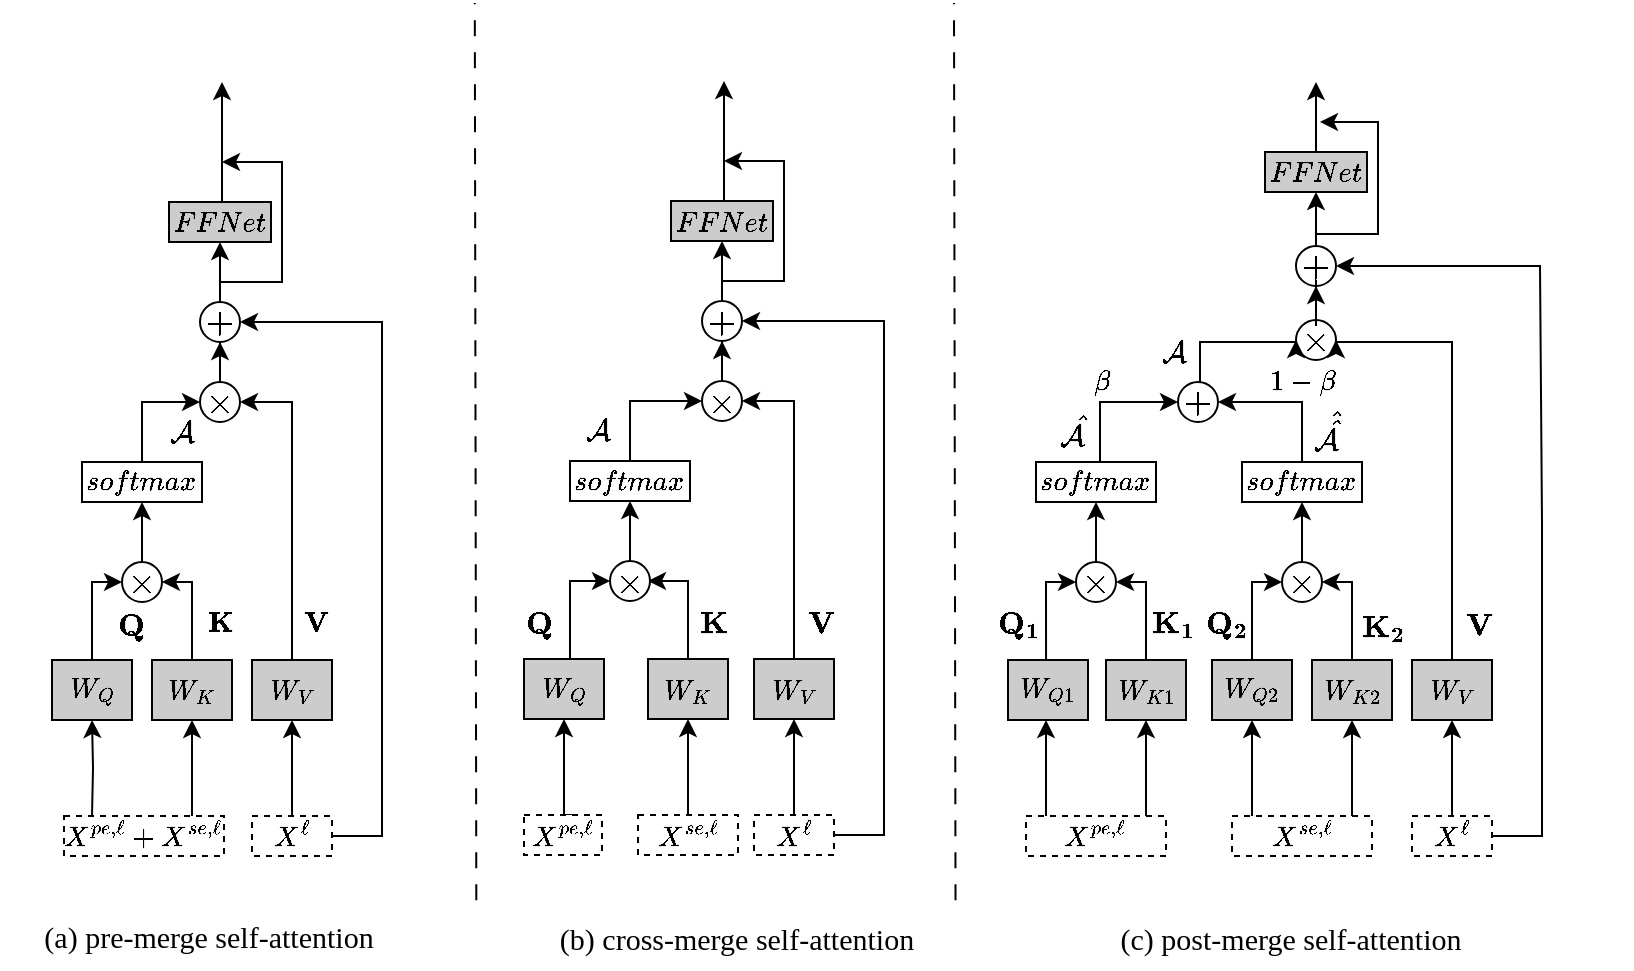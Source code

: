 <mxfile version="21.0.6" type="github">
  <diagram name="第 1 页" id="M36WyEC-G-t3JZa7LGa_">
    <mxGraphModel dx="2022" dy="637" grid="1" gridSize="10" guides="1" tooltips="1" connect="1" arrows="1" fold="1" page="1" pageScale="1" pageWidth="827" pageHeight="1169" math="1" shadow="0">
      <root>
        <mxCell id="0" />
        <mxCell id="1" parent="0" />
        <mxCell id="yb0PtigiAA89O74xdYbf-16" value="&lt;font face=&quot;Times New Roman&quot;&gt;&lt;span style=&quot;font-size: 15px;&quot;&gt;$$\mathbf{Q}$$&lt;/span&gt;&lt;/font&gt;" style="text;html=1;align=center;verticalAlign=middle;resizable=1;points=[];autosize=1;strokeColor=none;fillColor=none;movable=1;rotatable=1;deletable=1;editable=1;locked=0;connectable=1;" vertex="1" parent="1">
          <mxGeometry x="-6" y="306" width="130" height="30" as="geometry" />
        </mxCell>
        <mxCell id="JCxbR3vqVqJVynUhY-H6-89" value="&lt;font face=&quot;Times New Roman&quot; style=&quot;font-size: 15px;&quot;&gt;(a) pre-merge self-attention&lt;/font&gt;" style="text;html=1;align=center;verticalAlign=middle;resizable=1;points=[];autosize=1;strokeColor=none;fillColor=none;movable=1;rotatable=1;deletable=1;editable=1;locked=0;connectable=1;" parent="1" vertex="1">
          <mxGeometry x="3" y="462" width="190" height="30" as="geometry" />
        </mxCell>
        <mxCell id="JCxbR3vqVqJVynUhY-H6-95" value="" style="endArrow=none;html=1;rounded=0;entryX=0.315;entryY=0.001;entryDx=0;entryDy=0;entryPerimeter=0;exitX=0.316;exitY=0.998;exitDx=0;exitDy=0;exitPerimeter=0;dashed=1;dashPattern=8 8;movable=1;resizable=1;rotatable=1;deletable=1;editable=1;locked=0;connectable=1;" parent="1" edge="1">
          <mxGeometry width="50" height="50" relative="1" as="geometry">
            <mxPoint x="232.16" y="459.1" as="sourcePoint" />
            <mxPoint x="231.4" y="10.45" as="targetPoint" />
          </mxGeometry>
        </mxCell>
        <mxCell id="JCxbR3vqVqJVynUhY-H6-96" value="" style="endArrow=none;html=1;rounded=0;entryX=0.315;entryY=0.001;entryDx=0;entryDy=0;entryPerimeter=0;exitX=0.316;exitY=0.998;exitDx=0;exitDy=0;exitPerimeter=0;dashed=1;dashPattern=8 8;movable=1;resizable=1;rotatable=1;deletable=1;editable=1;locked=0;connectable=1;" parent="1" edge="1">
          <mxGeometry width="50" height="50" relative="1" as="geometry">
            <mxPoint x="471.76" y="459.1" as="sourcePoint" />
            <mxPoint x="471.0" y="10.45" as="targetPoint" />
          </mxGeometry>
        </mxCell>
        <mxCell id="JCxbR3vqVqJVynUhY-H6-97" value="&lt;font face=&quot;Times New Roman&quot; style=&quot;font-size: 15px;&quot;&gt;(b) cross-merge self-attention&lt;/font&gt;" style="text;html=1;align=center;verticalAlign=middle;resizable=1;points=[];autosize=1;strokeColor=none;fillColor=none;movable=1;rotatable=1;deletable=1;editable=1;locked=0;connectable=1;" parent="1" vertex="1">
          <mxGeometry x="262" y="463" width="200" height="30" as="geometry" />
        </mxCell>
        <mxCell id="JCxbR3vqVqJVynUhY-H6-98" value="&lt;font face=&quot;Times New Roman&quot; style=&quot;font-size: 15px;&quot;&gt;(c) post-merge self-attention&lt;/font&gt;" style="text;html=1;align=center;verticalAlign=middle;resizable=1;points=[];autosize=1;strokeColor=none;fillColor=none;movable=1;rotatable=1;deletable=1;editable=1;locked=0;connectable=1;" parent="1" vertex="1">
          <mxGeometry x="544" y="463" width="190" height="30" as="geometry" />
        </mxCell>
        <mxCell id="yb0PtigiAA89O74xdYbf-1" value="&lt;font face=&quot;Times New Roman&quot;&gt;&lt;span style=&quot;font-size: 15px;&quot;&gt;$$\mathcal{A}$$&lt;/span&gt;&lt;/font&gt;" style="text;html=1;align=center;verticalAlign=middle;resizable=1;points=[];autosize=1;strokeColor=none;fillColor=none;movable=1;rotatable=1;deletable=1;editable=1;locked=0;connectable=1;" vertex="1" parent="1">
          <mxGeometry x="20" y="210" width="130" height="30" as="geometry" />
        </mxCell>
        <mxCell id="JCxbR3vqVqJVynUhY-H6-2" style="edgeStyle=orthogonalEdgeStyle;rounded=0;orthogonalLoop=1;jettySize=auto;html=1;movable=1;resizable=1;rotatable=1;deletable=1;editable=1;locked=0;connectable=1;" parent="1" edge="1">
          <mxGeometry relative="1" as="geometry">
            <mxPoint x="90" y="369" as="targetPoint" />
            <mxPoint x="90" y="419" as="sourcePoint" />
          </mxGeometry>
        </mxCell>
        <mxCell id="JCxbR3vqVqJVynUhY-H6-3" style="edgeStyle=orthogonalEdgeStyle;rounded=0;orthogonalLoop=1;jettySize=auto;html=1;movable=1;resizable=1;rotatable=1;deletable=1;editable=1;locked=0;connectable=1;" parent="1" target="JCxbR3vqVqJVynUhY-H6-4" edge="1">
          <mxGeometry relative="1" as="geometry">
            <mxPoint x="40" y="417" as="sourcePoint" />
          </mxGeometry>
        </mxCell>
        <mxCell id="JCxbR3vqVqJVynUhY-H6-4" value="$$W_Q$$" style="rounded=0;whiteSpace=wrap;html=1;fillColor=#CCCCCC;movable=1;resizable=1;rotatable=1;deletable=1;editable=1;locked=0;connectable=1;" parent="1" vertex="1">
          <mxGeometry x="20" y="339" width="40" height="30" as="geometry" />
        </mxCell>
        <mxCell id="JCxbR3vqVqJVynUhY-H6-5" value="$$W_K$$" style="rounded=0;whiteSpace=wrap;html=1;fillColor=#CCCCCC;movable=1;resizable=1;rotatable=1;deletable=1;editable=1;locked=0;connectable=1;" parent="1" vertex="1">
          <mxGeometry x="70" y="339" width="40" height="30" as="geometry" />
        </mxCell>
        <mxCell id="JCxbR3vqVqJVynUhY-H6-6" value="$$W_V$$" style="rounded=0;whiteSpace=wrap;html=1;fillColor=#CCCCCC;movable=1;resizable=1;rotatable=1;deletable=1;editable=1;locked=0;connectable=1;" parent="1" vertex="1">
          <mxGeometry x="120" y="339" width="40" height="30" as="geometry" />
        </mxCell>
        <mxCell id="JCxbR3vqVqJVynUhY-H6-7" style="edgeStyle=orthogonalEdgeStyle;rounded=0;orthogonalLoop=1;jettySize=auto;html=1;movable=1;resizable=1;rotatable=1;deletable=1;editable=1;locked=0;connectable=1;" parent="1" source="JCxbR3vqVqJVynUhY-H6-8" edge="1">
          <mxGeometry relative="1" as="geometry">
            <mxPoint x="65" y="260" as="targetPoint" />
          </mxGeometry>
        </mxCell>
        <mxCell id="JCxbR3vqVqJVynUhY-H6-8" value="&lt;font style=&quot;font-size: 15px;&quot;&gt;$$\times$$&lt;/font&gt;" style="ellipse;whiteSpace=wrap;html=1;aspect=fixed;movable=1;resizable=1;rotatable=1;deletable=1;editable=1;locked=0;connectable=1;" parent="1" vertex="1">
          <mxGeometry x="55" y="290" width="20" height="20" as="geometry" />
        </mxCell>
        <mxCell id="JCxbR3vqVqJVynUhY-H6-9" style="edgeStyle=orthogonalEdgeStyle;rounded=0;orthogonalLoop=1;jettySize=auto;html=1;entryX=0;entryY=0.5;entryDx=0;entryDy=0;movable=1;resizable=1;rotatable=1;deletable=1;editable=1;locked=0;connectable=1;" parent="1" source="JCxbR3vqVqJVynUhY-H6-4" target="JCxbR3vqVqJVynUhY-H6-8" edge="1">
          <mxGeometry relative="1" as="geometry">
            <Array as="points">
              <mxPoint x="40" y="300" />
            </Array>
          </mxGeometry>
        </mxCell>
        <mxCell id="JCxbR3vqVqJVynUhY-H6-10" style="edgeStyle=orthogonalEdgeStyle;rounded=0;orthogonalLoop=1;jettySize=auto;html=1;entryX=1;entryY=0.5;entryDx=0;entryDy=0;movable=1;resizable=1;rotatable=1;deletable=1;editable=1;locked=0;connectable=1;" parent="1" source="JCxbR3vqVqJVynUhY-H6-5" target="JCxbR3vqVqJVynUhY-H6-8" edge="1">
          <mxGeometry relative="1" as="geometry">
            <Array as="points">
              <mxPoint x="90" y="300" />
            </Array>
          </mxGeometry>
        </mxCell>
        <mxCell id="JCxbR3vqVqJVynUhY-H6-11" value="$$softmax$$" style="rounded=0;whiteSpace=wrap;html=1;movable=1;resizable=1;rotatable=1;deletable=1;editable=1;locked=0;connectable=1;" parent="1" vertex="1">
          <mxGeometry x="35" y="240" width="60" height="20" as="geometry" />
        </mxCell>
        <mxCell id="JCxbR3vqVqJVynUhY-H6-12" value="&lt;font style=&quot;font-size: 15px;&quot;&gt;$$\times$$&lt;/font&gt;" style="ellipse;whiteSpace=wrap;html=1;aspect=fixed;movable=1;resizable=1;rotatable=1;deletable=1;editable=1;locked=0;connectable=1;" parent="1" vertex="1">
          <mxGeometry x="94" y="200" width="20" height="20" as="geometry" />
        </mxCell>
        <mxCell id="JCxbR3vqVqJVynUhY-H6-13" style="edgeStyle=orthogonalEdgeStyle;rounded=0;orthogonalLoop=1;jettySize=auto;html=1;entryX=1;entryY=0.5;entryDx=0;entryDy=0;movable=1;resizable=1;rotatable=1;deletable=1;editable=1;locked=0;connectable=1;" parent="1" source="JCxbR3vqVqJVynUhY-H6-6" target="JCxbR3vqVqJVynUhY-H6-12" edge="1">
          <mxGeometry relative="1" as="geometry">
            <Array as="points">
              <mxPoint x="140" y="210" />
            </Array>
          </mxGeometry>
        </mxCell>
        <mxCell id="JCxbR3vqVqJVynUhY-H6-14" style="edgeStyle=orthogonalEdgeStyle;rounded=0;orthogonalLoop=1;jettySize=auto;html=1;entryX=0;entryY=0.5;entryDx=0;entryDy=0;movable=1;resizable=1;rotatable=1;deletable=1;editable=1;locked=0;connectable=1;" parent="1" source="JCxbR3vqVqJVynUhY-H6-11" target="JCxbR3vqVqJVynUhY-H6-12" edge="1">
          <mxGeometry relative="1" as="geometry">
            <Array as="points">
              <mxPoint x="65" y="210" />
            </Array>
          </mxGeometry>
        </mxCell>
        <mxCell id="JCxbR3vqVqJVynUhY-H6-15" style="edgeStyle=orthogonalEdgeStyle;rounded=0;orthogonalLoop=1;jettySize=auto;html=1;movable=1;resizable=1;rotatable=1;deletable=1;editable=1;locked=0;connectable=1;" parent="1" source="JCxbR3vqVqJVynUhY-H6-16" edge="1">
          <mxGeometry relative="1" as="geometry">
            <mxPoint x="105" y="50" as="targetPoint" />
            <Array as="points">
              <mxPoint x="105" y="50" />
              <mxPoint x="105" y="50" />
            </Array>
          </mxGeometry>
        </mxCell>
        <mxCell id="JCxbR3vqVqJVynUhY-H6-16" value="$$FFNet$$" style="rounded=0;whiteSpace=wrap;html=1;fillColor=#CCCCCC;movable=1;resizable=1;rotatable=1;deletable=1;editable=1;locked=0;connectable=1;" parent="1" vertex="1">
          <mxGeometry x="78.5" y="110" width="51" height="20" as="geometry" />
        </mxCell>
        <mxCell id="JCxbR3vqVqJVynUhY-H6-17" value="$$X^{pe,\ell}+X^{se,\ell}$$" style="rounded=0;whiteSpace=wrap;html=1;dashed=1;movable=1;resizable=1;rotatable=1;deletable=1;editable=1;locked=0;connectable=1;" parent="1" vertex="1">
          <mxGeometry x="26" y="417" width="80" height="20" as="geometry" />
        </mxCell>
        <mxCell id="JCxbR3vqVqJVynUhY-H6-18" style="edgeStyle=orthogonalEdgeStyle;rounded=0;orthogonalLoop=1;jettySize=auto;html=1;entryX=0.5;entryY=1;entryDx=0;entryDy=0;movable=1;resizable=1;rotatable=1;deletable=1;editable=1;locked=0;connectable=1;" parent="1" source="JCxbR3vqVqJVynUhY-H6-19" target="JCxbR3vqVqJVynUhY-H6-6" edge="1">
          <mxGeometry relative="1" as="geometry" />
        </mxCell>
        <mxCell id="JCxbR3vqVqJVynUhY-H6-19" value="$$X^{\ell}$$" style="rounded=0;whiteSpace=wrap;html=1;dashed=1;movable=1;resizable=1;rotatable=1;deletable=1;editable=1;locked=0;connectable=1;" parent="1" vertex="1">
          <mxGeometry x="120" y="417" width="40" height="20" as="geometry" />
        </mxCell>
        <mxCell id="JCxbR3vqVqJVynUhY-H6-20" style="edgeStyle=orthogonalEdgeStyle;rounded=0;orthogonalLoop=1;jettySize=auto;html=1;entryX=0.5;entryY=1;entryDx=0;entryDy=0;movable=1;resizable=1;rotatable=1;deletable=1;editable=1;locked=0;connectable=1;" parent="1" source="JCxbR3vqVqJVynUhY-H6-21" target="JCxbR3vqVqJVynUhY-H6-16" edge="1">
          <mxGeometry relative="1" as="geometry" />
        </mxCell>
        <mxCell id="JCxbR3vqVqJVynUhY-H6-21" value="&lt;font style=&quot;font-size: 15px;&quot;&gt;$$+$$&lt;/font&gt;" style="ellipse;whiteSpace=wrap;html=1;aspect=fixed;movable=1;resizable=1;rotatable=1;deletable=1;editable=1;locked=0;connectable=1;" parent="1" vertex="1">
          <mxGeometry x="94" y="160" width="20" height="20" as="geometry" />
        </mxCell>
        <mxCell id="JCxbR3vqVqJVynUhY-H6-22" style="edgeStyle=orthogonalEdgeStyle;rounded=0;orthogonalLoop=1;jettySize=auto;html=1;entryX=0.5;entryY=1;entryDx=0;entryDy=0;movable=1;resizable=1;rotatable=1;deletable=1;editable=1;locked=0;connectable=1;" parent="1" source="JCxbR3vqVqJVynUhY-H6-12" target="JCxbR3vqVqJVynUhY-H6-21" edge="1">
          <mxGeometry relative="1" as="geometry" />
        </mxCell>
        <mxCell id="JCxbR3vqVqJVynUhY-H6-23" value="" style="endArrow=classic;html=1;rounded=0;exitX=1;exitY=0.5;exitDx=0;exitDy=0;entryX=1;entryY=0.5;entryDx=0;entryDy=0;movable=1;resizable=1;rotatable=1;deletable=1;editable=1;locked=0;connectable=1;" parent="1" source="JCxbR3vqVqJVynUhY-H6-19" target="JCxbR3vqVqJVynUhY-H6-21" edge="1">
          <mxGeometry width="50" height="50" relative="1" as="geometry">
            <mxPoint x="-5" y="458" as="sourcePoint" />
            <mxPoint x="125" y="170" as="targetPoint" />
            <Array as="points">
              <mxPoint x="185" y="427" />
              <mxPoint x="185" y="270" />
              <mxPoint x="185" y="170" />
            </Array>
          </mxGeometry>
        </mxCell>
        <mxCell id="JCxbR3vqVqJVynUhY-H6-24" value="" style="endArrow=classic;html=1;rounded=0;movable=1;resizable=1;rotatable=1;deletable=1;editable=1;locked=0;connectable=1;" parent="1" edge="1">
          <mxGeometry width="50" height="50" relative="1" as="geometry">
            <mxPoint x="104" y="150" as="sourcePoint" />
            <mxPoint x="105" y="90" as="targetPoint" />
            <Array as="points">
              <mxPoint x="135" y="150" />
              <mxPoint x="135" y="90" />
            </Array>
          </mxGeometry>
        </mxCell>
        <mxCell id="JCxbR3vqVqJVynUhY-H6-25" value="" style="group;movable=1;resizable=1;rotatable=1;deletable=1;editable=1;locked=0;connectable=1;" parent="1" vertex="1" connectable="0">
          <mxGeometry x="498" y="50" width="312" height="387" as="geometry" />
        </mxCell>
        <mxCell id="JCxbR3vqVqJVynUhY-H6-26" style="edgeStyle=orthogonalEdgeStyle;rounded=0;orthogonalLoop=1;jettySize=auto;html=1;movable=1;resizable=1;rotatable=1;deletable=1;editable=1;locked=0;connectable=1;" parent="JCxbR3vqVqJVynUhY-H6-25" edge="1">
          <mxGeometry relative="1" as="geometry">
            <mxPoint x="172" y="319" as="targetPoint" />
            <mxPoint x="172" y="369" as="sourcePoint" />
          </mxGeometry>
        </mxCell>
        <mxCell id="JCxbR3vqVqJVynUhY-H6-27" style="edgeStyle=orthogonalEdgeStyle;rounded=0;orthogonalLoop=1;jettySize=auto;html=1;movable=1;resizable=1;rotatable=1;deletable=1;editable=1;locked=0;connectable=1;" parent="JCxbR3vqVqJVynUhY-H6-25" edge="1">
          <mxGeometry relative="1" as="geometry">
            <mxPoint x="122" y="367" as="sourcePoint" />
            <mxPoint x="122" y="319" as="targetPoint" />
          </mxGeometry>
        </mxCell>
        <mxCell id="JCxbR3vqVqJVynUhY-H6-28" style="edgeStyle=orthogonalEdgeStyle;rounded=0;orthogonalLoop=1;jettySize=auto;html=1;entryX=0;entryY=0.5;entryDx=0;entryDy=0;movable=1;resizable=1;rotatable=1;deletable=1;editable=1;locked=0;connectable=1;" parent="JCxbR3vqVqJVynUhY-H6-25" target="JCxbR3vqVqJVynUhY-H6-33" edge="1">
          <mxGeometry relative="1" as="geometry">
            <mxPoint x="122" y="289" as="sourcePoint" />
            <Array as="points">
              <mxPoint x="122" y="250" />
            </Array>
          </mxGeometry>
        </mxCell>
        <mxCell id="JCxbR3vqVqJVynUhY-H6-29" value="$$W_{Q2}$$" style="rounded=0;whiteSpace=wrap;html=1;fillColor=#CCCCCC;movable=1;resizable=1;rotatable=1;deletable=1;editable=1;locked=0;connectable=1;" parent="JCxbR3vqVqJVynUhY-H6-25" vertex="1">
          <mxGeometry x="102" y="289" width="40" height="30" as="geometry" />
        </mxCell>
        <mxCell id="JCxbR3vqVqJVynUhY-H6-30" value="$$W_{K2}$$" style="rounded=0;whiteSpace=wrap;html=1;fillColor=#CCCCCC;movable=1;resizable=1;rotatable=1;deletable=1;editable=1;locked=0;connectable=1;" parent="JCxbR3vqVqJVynUhY-H6-25" vertex="1">
          <mxGeometry x="152" y="289" width="40" height="30" as="geometry" />
        </mxCell>
        <mxCell id="JCxbR3vqVqJVynUhY-H6-31" value="$$W_V$$" style="rounded=0;whiteSpace=wrap;html=1;fillColor=#CCCCCC;movable=1;resizable=1;rotatable=1;deletable=1;editable=1;locked=0;connectable=1;" parent="JCxbR3vqVqJVynUhY-H6-25" vertex="1">
          <mxGeometry x="202" y="289" width="40" height="30" as="geometry" />
        </mxCell>
        <mxCell id="JCxbR3vqVqJVynUhY-H6-32" style="edgeStyle=orthogonalEdgeStyle;rounded=0;orthogonalLoop=1;jettySize=auto;html=1;movable=1;resizable=1;rotatable=1;deletable=1;editable=1;locked=0;connectable=1;" parent="JCxbR3vqVqJVynUhY-H6-25" source="JCxbR3vqVqJVynUhY-H6-33" edge="1">
          <mxGeometry relative="1" as="geometry">
            <mxPoint x="147" y="210" as="targetPoint" />
          </mxGeometry>
        </mxCell>
        <mxCell id="JCxbR3vqVqJVynUhY-H6-33" value="&lt;font style=&quot;font-size: 15px;&quot;&gt;$$\times$$&lt;/font&gt;" style="ellipse;whiteSpace=wrap;html=1;aspect=fixed;movable=1;resizable=1;rotatable=1;deletable=1;editable=1;locked=0;connectable=1;" parent="JCxbR3vqVqJVynUhY-H6-25" vertex="1">
          <mxGeometry x="137" y="240" width="20" height="20" as="geometry" />
        </mxCell>
        <mxCell id="JCxbR3vqVqJVynUhY-H6-34" style="edgeStyle=orthogonalEdgeStyle;rounded=0;orthogonalLoop=1;jettySize=auto;html=1;entryX=1;entryY=0.5;entryDx=0;entryDy=0;movable=1;resizable=1;rotatable=1;deletable=1;editable=1;locked=0;connectable=1;" parent="JCxbR3vqVqJVynUhY-H6-25" source="JCxbR3vqVqJVynUhY-H6-30" target="JCxbR3vqVqJVynUhY-H6-33" edge="1">
          <mxGeometry relative="1" as="geometry">
            <Array as="points">
              <mxPoint x="172" y="250" />
            </Array>
          </mxGeometry>
        </mxCell>
        <mxCell id="JCxbR3vqVqJVynUhY-H6-35" value="$$softmax$$" style="rounded=0;whiteSpace=wrap;html=1;movable=1;resizable=1;rotatable=1;deletable=1;editable=1;locked=0;connectable=1;" parent="JCxbR3vqVqJVynUhY-H6-25" vertex="1">
          <mxGeometry x="117" y="190" width="60" height="20" as="geometry" />
        </mxCell>
        <mxCell id="JCxbR3vqVqJVynUhY-H6-36" value="&lt;font style=&quot;font-size: 15px;&quot;&gt;$$\times$$&lt;/font&gt;" style="ellipse;whiteSpace=wrap;html=1;aspect=fixed;movable=1;resizable=1;rotatable=1;deletable=1;editable=1;locked=0;connectable=1;" parent="JCxbR3vqVqJVynUhY-H6-25" vertex="1">
          <mxGeometry x="144" y="119" width="20" height="20" as="geometry" />
        </mxCell>
        <mxCell id="JCxbR3vqVqJVynUhY-H6-37" style="edgeStyle=orthogonalEdgeStyle;rounded=0;orthogonalLoop=1;jettySize=auto;html=1;entryX=1;entryY=0.5;entryDx=0;entryDy=0;movable=1;resizable=1;rotatable=1;deletable=1;editable=1;locked=0;connectable=1;" parent="JCxbR3vqVqJVynUhY-H6-25" source="JCxbR3vqVqJVynUhY-H6-31" target="JCxbR3vqVqJVynUhY-H6-36" edge="1">
          <mxGeometry relative="1" as="geometry">
            <Array as="points">
              <mxPoint x="222" y="130" />
              <mxPoint x="164" y="130" />
            </Array>
          </mxGeometry>
        </mxCell>
        <mxCell id="JCxbR3vqVqJVynUhY-H6-38" style="edgeStyle=orthogonalEdgeStyle;rounded=0;orthogonalLoop=1;jettySize=auto;html=1;movable=1;resizable=1;rotatable=1;deletable=1;editable=1;locked=0;connectable=1;" parent="JCxbR3vqVqJVynUhY-H6-25" source="JCxbR3vqVqJVynUhY-H6-39" edge="1">
          <mxGeometry relative="1" as="geometry">
            <mxPoint x="154" as="targetPoint" />
          </mxGeometry>
        </mxCell>
        <mxCell id="JCxbR3vqVqJVynUhY-H6-39" value="$$FFNet$$" style="rounded=0;whiteSpace=wrap;html=1;fillColor=#CCCCCC;movable=1;resizable=1;rotatable=1;deletable=1;editable=1;locked=0;connectable=1;" parent="JCxbR3vqVqJVynUhY-H6-25" vertex="1">
          <mxGeometry x="128.5" y="35" width="51" height="20" as="geometry" />
        </mxCell>
        <mxCell id="JCxbR3vqVqJVynUhY-H6-40" value="$$X^{se,\ell}$$" style="rounded=0;whiteSpace=wrap;html=1;dashed=1;movable=1;resizable=1;rotatable=1;deletable=1;editable=1;locked=0;connectable=1;" parent="JCxbR3vqVqJVynUhY-H6-25" vertex="1">
          <mxGeometry x="112" y="367" width="70" height="20" as="geometry" />
        </mxCell>
        <mxCell id="JCxbR3vqVqJVynUhY-H6-41" style="edgeStyle=orthogonalEdgeStyle;rounded=0;orthogonalLoop=1;jettySize=auto;html=1;entryX=0.5;entryY=1;entryDx=0;entryDy=0;movable=1;resizable=1;rotatable=1;deletable=1;editable=1;locked=0;connectable=1;" parent="JCxbR3vqVqJVynUhY-H6-25" source="JCxbR3vqVqJVynUhY-H6-42" target="JCxbR3vqVqJVynUhY-H6-31" edge="1">
          <mxGeometry relative="1" as="geometry" />
        </mxCell>
        <mxCell id="JCxbR3vqVqJVynUhY-H6-42" value="$$X^{\ell}$$" style="rounded=0;whiteSpace=wrap;html=1;dashed=1;movable=1;resizable=1;rotatable=1;deletable=1;editable=1;locked=0;connectable=1;" parent="JCxbR3vqVqJVynUhY-H6-25" vertex="1">
          <mxGeometry x="202" y="367" width="40" height="20" as="geometry" />
        </mxCell>
        <mxCell id="JCxbR3vqVqJVynUhY-H6-43" style="edgeStyle=orthogonalEdgeStyle;rounded=0;orthogonalLoop=1;jettySize=auto;html=1;entryX=0.5;entryY=1;entryDx=0;entryDy=0;movable=1;resizable=1;rotatable=1;deletable=1;editable=1;locked=0;connectable=1;" parent="JCxbR3vqVqJVynUhY-H6-25" source="JCxbR3vqVqJVynUhY-H6-44" target="JCxbR3vqVqJVynUhY-H6-39" edge="1">
          <mxGeometry relative="1" as="geometry" />
        </mxCell>
        <mxCell id="JCxbR3vqVqJVynUhY-H6-44" value="&lt;font style=&quot;font-size: 15px;&quot;&gt;$$+$$&lt;/font&gt;" style="ellipse;whiteSpace=wrap;html=1;aspect=fixed;movable=1;resizable=1;rotatable=1;deletable=1;editable=1;locked=0;connectable=1;" parent="JCxbR3vqVqJVynUhY-H6-25" vertex="1">
          <mxGeometry x="144" y="82" width="20" height="20" as="geometry" />
        </mxCell>
        <mxCell id="JCxbR3vqVqJVynUhY-H6-45" style="edgeStyle=orthogonalEdgeStyle;rounded=0;orthogonalLoop=1;jettySize=auto;html=1;entryX=0.5;entryY=1;entryDx=0;entryDy=0;movable=1;resizable=1;rotatable=1;deletable=1;editable=1;locked=0;connectable=1;" parent="JCxbR3vqVqJVynUhY-H6-25" source="JCxbR3vqVqJVynUhY-H6-36" target="JCxbR3vqVqJVynUhY-H6-44" edge="1">
          <mxGeometry relative="1" as="geometry" />
        </mxCell>
        <mxCell id="JCxbR3vqVqJVynUhY-H6-46" value="" style="endArrow=classic;html=1;rounded=0;exitX=1;exitY=0.5;exitDx=0;exitDy=0;entryX=1;entryY=0.5;entryDx=0;entryDy=0;movable=1;resizable=1;rotatable=1;deletable=1;editable=1;locked=0;connectable=1;" parent="JCxbR3vqVqJVynUhY-H6-25" source="JCxbR3vqVqJVynUhY-H6-42" target="JCxbR3vqVqJVynUhY-H6-44" edge="1">
          <mxGeometry width="50" height="50" relative="1" as="geometry">
            <mxPoint x="77" y="408" as="sourcePoint" />
            <mxPoint x="207" y="120" as="targetPoint" />
            <Array as="points">
              <mxPoint x="267" y="377" />
              <mxPoint x="267" y="220" />
              <mxPoint x="266" y="92" />
            </Array>
          </mxGeometry>
        </mxCell>
        <mxCell id="JCxbR3vqVqJVynUhY-H6-47" value="" style="endArrow=classic;html=1;rounded=0;movable=1;resizable=1;rotatable=1;deletable=1;editable=1;locked=0;connectable=1;" parent="JCxbR3vqVqJVynUhY-H6-25" edge="1">
          <mxGeometry width="50" height="50" relative="1" as="geometry">
            <mxPoint x="154" y="76" as="sourcePoint" />
            <mxPoint x="156" y="20" as="targetPoint" />
            <Array as="points">
              <mxPoint x="166" y="76" />
              <mxPoint x="185" y="76" />
              <mxPoint x="185" y="20" />
            </Array>
          </mxGeometry>
        </mxCell>
        <mxCell id="JCxbR3vqVqJVynUhY-H6-48" style="edgeStyle=orthogonalEdgeStyle;rounded=0;orthogonalLoop=1;jettySize=auto;html=1;movable=1;resizable=1;rotatable=1;deletable=1;editable=1;locked=0;connectable=1;" parent="JCxbR3vqVqJVynUhY-H6-25" edge="1">
          <mxGeometry relative="1" as="geometry">
            <mxPoint x="69" y="319" as="targetPoint" />
            <mxPoint x="69" y="369" as="sourcePoint" />
          </mxGeometry>
        </mxCell>
        <mxCell id="JCxbR3vqVqJVynUhY-H6-49" style="edgeStyle=orthogonalEdgeStyle;rounded=0;orthogonalLoop=1;jettySize=auto;html=1;movable=1;resizable=1;rotatable=1;deletable=1;editable=1;locked=0;connectable=1;" parent="JCxbR3vqVqJVynUhY-H6-25" edge="1">
          <mxGeometry relative="1" as="geometry">
            <mxPoint x="19" y="367" as="sourcePoint" />
            <mxPoint x="19" y="319" as="targetPoint" />
          </mxGeometry>
        </mxCell>
        <mxCell id="JCxbR3vqVqJVynUhY-H6-50" style="edgeStyle=orthogonalEdgeStyle;rounded=0;orthogonalLoop=1;jettySize=auto;html=1;entryX=0;entryY=0.5;entryDx=0;entryDy=0;movable=1;resizable=1;rotatable=1;deletable=1;editable=1;locked=0;connectable=1;" parent="JCxbR3vqVqJVynUhY-H6-25" target="JCxbR3vqVqJVynUhY-H6-54" edge="1">
          <mxGeometry relative="1" as="geometry">
            <Array as="points">
              <mxPoint x="19" y="250" />
            </Array>
            <mxPoint x="19.029" y="289" as="sourcePoint" />
          </mxGeometry>
        </mxCell>
        <mxCell id="JCxbR3vqVqJVynUhY-H6-51" value="$$W_{Q1}$$" style="rounded=0;whiteSpace=wrap;html=1;fillColor=#CCCCCC;movable=1;resizable=1;rotatable=1;deletable=1;editable=1;locked=0;connectable=1;" parent="JCxbR3vqVqJVynUhY-H6-25" vertex="1">
          <mxGeometry y="289" width="40" height="30" as="geometry" />
        </mxCell>
        <mxCell id="JCxbR3vqVqJVynUhY-H6-52" value="$$W_{K1}$$" style="rounded=0;whiteSpace=wrap;html=1;fillColor=#CCCCCC;movable=1;resizable=1;rotatable=1;deletable=1;editable=1;locked=0;connectable=1;" parent="JCxbR3vqVqJVynUhY-H6-25" vertex="1">
          <mxGeometry x="49" y="289" width="40" height="30" as="geometry" />
        </mxCell>
        <mxCell id="JCxbR3vqVqJVynUhY-H6-53" style="edgeStyle=orthogonalEdgeStyle;rounded=0;orthogonalLoop=1;jettySize=auto;html=1;movable=1;resizable=1;rotatable=1;deletable=1;editable=1;locked=0;connectable=1;" parent="JCxbR3vqVqJVynUhY-H6-25" source="JCxbR3vqVqJVynUhY-H6-54" edge="1">
          <mxGeometry relative="1" as="geometry">
            <mxPoint x="44" y="210" as="targetPoint" />
          </mxGeometry>
        </mxCell>
        <mxCell id="JCxbR3vqVqJVynUhY-H6-54" value="&lt;font style=&quot;font-size: 15px;&quot;&gt;$$\times$$&lt;/font&gt;" style="ellipse;whiteSpace=wrap;html=1;aspect=fixed;movable=1;resizable=1;rotatable=1;deletable=1;editable=1;locked=0;connectable=1;" parent="JCxbR3vqVqJVynUhY-H6-25" vertex="1">
          <mxGeometry x="34" y="240" width="20" height="20" as="geometry" />
        </mxCell>
        <mxCell id="JCxbR3vqVqJVynUhY-H6-55" style="edgeStyle=orthogonalEdgeStyle;rounded=0;orthogonalLoop=1;jettySize=auto;html=1;entryX=1;entryY=0.5;entryDx=0;entryDy=0;movable=1;resizable=1;rotatable=1;deletable=1;editable=1;locked=0;connectable=1;" parent="JCxbR3vqVqJVynUhY-H6-25" source="JCxbR3vqVqJVynUhY-H6-52" target="JCxbR3vqVqJVynUhY-H6-54" edge="1">
          <mxGeometry relative="1" as="geometry">
            <Array as="points">
              <mxPoint x="69" y="250" />
            </Array>
          </mxGeometry>
        </mxCell>
        <mxCell id="JCxbR3vqVqJVynUhY-H6-56" value="$$softmax$$" style="rounded=0;whiteSpace=wrap;html=1;movable=1;resizable=1;rotatable=1;deletable=1;editable=1;locked=0;connectable=1;" parent="JCxbR3vqVqJVynUhY-H6-25" vertex="1">
          <mxGeometry x="14" y="190" width="60" height="20" as="geometry" />
        </mxCell>
        <mxCell id="JCxbR3vqVqJVynUhY-H6-57" value="$$X^{pe,\ell}$$" style="rounded=0;whiteSpace=wrap;html=1;dashed=1;movable=1;resizable=1;rotatable=1;deletable=1;editable=1;locked=0;connectable=1;" parent="JCxbR3vqVqJVynUhY-H6-25" vertex="1">
          <mxGeometry x="9" y="367" width="70" height="20" as="geometry" />
        </mxCell>
        <mxCell id="JCxbR3vqVqJVynUhY-H6-58" style="edgeStyle=orthogonalEdgeStyle;rounded=0;orthogonalLoop=1;jettySize=auto;html=1;entryX=0;entryY=0.5;entryDx=0;entryDy=0;movable=1;resizable=1;rotatable=1;deletable=1;editable=1;locked=0;connectable=1;" parent="JCxbR3vqVqJVynUhY-H6-25" source="JCxbR3vqVqJVynUhY-H6-59" target="JCxbR3vqVqJVynUhY-H6-36" edge="1">
          <mxGeometry relative="1" as="geometry">
            <mxPoint x="95" y="110" as="targetPoint" />
            <Array as="points">
              <mxPoint x="96" y="130" />
              <mxPoint x="144" y="130" />
            </Array>
          </mxGeometry>
        </mxCell>
        <mxCell id="JCxbR3vqVqJVynUhY-H6-59" value="&lt;font style=&quot;font-size: 15px;&quot;&gt;$$+$$&lt;/font&gt;" style="ellipse;whiteSpace=wrap;html=1;aspect=fixed;movable=1;resizable=1;rotatable=1;deletable=1;editable=1;locked=0;connectable=1;" parent="JCxbR3vqVqJVynUhY-H6-25" vertex="1">
          <mxGeometry x="85" y="150" width="20" height="20" as="geometry" />
        </mxCell>
        <mxCell id="JCxbR3vqVqJVynUhY-H6-60" style="edgeStyle=orthogonalEdgeStyle;rounded=0;orthogonalLoop=1;jettySize=auto;html=1;entryX=1;entryY=0.5;entryDx=0;entryDy=0;movable=1;resizable=1;rotatable=1;deletable=1;editable=1;locked=0;connectable=1;" parent="JCxbR3vqVqJVynUhY-H6-25" source="JCxbR3vqVqJVynUhY-H6-35" target="JCxbR3vqVqJVynUhY-H6-59" edge="1">
          <mxGeometry relative="1" as="geometry">
            <mxPoint x="106" y="160" as="targetPoint" />
            <Array as="points">
              <mxPoint x="147" y="160" />
            </Array>
          </mxGeometry>
        </mxCell>
        <mxCell id="JCxbR3vqVqJVynUhY-H6-61" style="edgeStyle=orthogonalEdgeStyle;rounded=0;orthogonalLoop=1;jettySize=auto;html=1;entryX=0;entryY=0.5;entryDx=0;entryDy=0;movable=1;resizable=1;rotatable=1;deletable=1;editable=1;locked=0;connectable=1;" parent="JCxbR3vqVqJVynUhY-H6-25" source="JCxbR3vqVqJVynUhY-H6-56" target="JCxbR3vqVqJVynUhY-H6-59" edge="1">
          <mxGeometry relative="1" as="geometry">
            <Array as="points">
              <mxPoint x="46" y="160" />
            </Array>
          </mxGeometry>
        </mxCell>
        <mxCell id="JCxbR3vqVqJVynUhY-H6-62" value="$$\beta$$" style="text;html=1;align=center;verticalAlign=middle;resizable=1;points=[];autosize=1;strokeColor=none;fillColor=none;movable=1;rotatable=1;deletable=1;editable=1;locked=0;connectable=1;" parent="JCxbR3vqVqJVynUhY-H6-25" vertex="1">
          <mxGeometry x="7" y="135" width="80" height="30" as="geometry" />
        </mxCell>
        <mxCell id="JCxbR3vqVqJVynUhY-H6-63" value="$$1-\beta$$" style="text;html=1;align=center;verticalAlign=middle;resizable=1;points=[];autosize=1;strokeColor=none;fillColor=none;movable=1;rotatable=1;deletable=1;editable=1;locked=0;connectable=1;" parent="JCxbR3vqVqJVynUhY-H6-25" vertex="1">
          <mxGeometry x="102" y="135" width="90" height="30" as="geometry" />
        </mxCell>
        <mxCell id="yb0PtigiAA89O74xdYbf-25" value="&lt;font face=&quot;Times New Roman&quot;&gt;&lt;span style=&quot;font-size: 15px;&quot;&gt;$$\mathbf{K_2}$$&lt;/span&gt;&lt;/font&gt;" style="text;html=1;align=center;verticalAlign=middle;resizable=1;points=[];autosize=1;strokeColor=none;fillColor=none;movable=1;rotatable=1;deletable=1;editable=1;locked=0;connectable=1;" vertex="1" parent="JCxbR3vqVqJVynUhY-H6-25">
          <mxGeometry x="117" y="257" width="140" height="30" as="geometry" />
        </mxCell>
        <mxCell id="yb0PtigiAA89O74xdYbf-27" value="&lt;font face=&quot;Times New Roman&quot;&gt;&lt;span style=&quot;font-size: 15px;&quot;&gt;$$\mathbf{V}$$&lt;/span&gt;&lt;/font&gt;" style="text;html=1;align=center;verticalAlign=middle;resizable=1;points=[];autosize=1;strokeColor=none;fillColor=none;movable=1;rotatable=1;deletable=1;editable=1;locked=0;connectable=1;" vertex="1" parent="JCxbR3vqVqJVynUhY-H6-25">
          <mxGeometry x="170" y="256" width="130" height="30" as="geometry" />
        </mxCell>
        <mxCell id="yb0PtigiAA89O74xdYbf-28" value="&lt;font face=&quot;Times New Roman&quot;&gt;&lt;span style=&quot;font-size: 15px;&quot;&gt;$$\mathcal{\hat{A}}$$&lt;/span&gt;&lt;/font&gt;" style="text;html=1;align=center;verticalAlign=middle;resizable=1;points=[];autosize=1;strokeColor=none;fillColor=none;movable=1;rotatable=1;deletable=1;editable=1;locked=0;connectable=1;" vertex="1" parent="JCxbR3vqVqJVynUhY-H6-25">
          <mxGeometry x="-53" y="160" width="170" height="30" as="geometry" />
        </mxCell>
        <mxCell id="yb0PtigiAA89O74xdYbf-29" value="&lt;font face=&quot;Times New Roman&quot;&gt;&lt;span style=&quot;font-size: 15px;&quot;&gt;$$\mathcal{\hat{\hat{A}}}$$&lt;/span&gt;&lt;/font&gt;" style="text;html=1;align=center;verticalAlign=middle;resizable=1;points=[];autosize=1;strokeColor=none;fillColor=none;movable=1;rotatable=1;deletable=1;editable=1;locked=0;connectable=1;" vertex="1" parent="JCxbR3vqVqJVynUhY-H6-25">
          <mxGeometry x="59" y="160" width="200" height="30" as="geometry" />
        </mxCell>
        <mxCell id="JCxbR3vqVqJVynUhY-H6-64" value="" style="group;movable=1;resizable=1;rotatable=1;deletable=1;editable=1;locked=0;connectable=1;" parent="1" vertex="1" connectable="0">
          <mxGeometry x="256" y="49.5" width="505" height="409.5" as="geometry" />
        </mxCell>
        <mxCell id="JCxbR3vqVqJVynUhY-H6-65" style="edgeStyle=orthogonalEdgeStyle;rounded=0;orthogonalLoop=1;jettySize=auto;html=1;movable=1;resizable=1;rotatable=1;deletable=1;editable=1;locked=0;connectable=1;" parent="JCxbR3vqVqJVynUhY-H6-64" edge="1">
          <mxGeometry relative="1" as="geometry">
            <mxPoint x="82" y="319" as="targetPoint" />
            <mxPoint x="82" y="369" as="sourcePoint" />
          </mxGeometry>
        </mxCell>
        <mxCell id="JCxbR3vqVqJVynUhY-H6-66" style="edgeStyle=orthogonalEdgeStyle;rounded=0;orthogonalLoop=1;jettySize=auto;html=1;movable=1;resizable=1;rotatable=1;deletable=1;editable=1;locked=0;connectable=1;" parent="JCxbR3vqVqJVynUhY-H6-64" target="JCxbR3vqVqJVynUhY-H6-67" edge="1">
          <mxGeometry relative="1" as="geometry">
            <mxPoint x="25" y="367" as="sourcePoint" />
            <Array as="points">
              <mxPoint x="20" y="367" />
            </Array>
          </mxGeometry>
        </mxCell>
        <mxCell id="JCxbR3vqVqJVynUhY-H6-67" value="$$W_Q$$" style="rounded=0;whiteSpace=wrap;html=1;fillColor=#CCCCCC;movable=1;resizable=1;rotatable=1;deletable=1;editable=1;locked=0;connectable=1;" parent="JCxbR3vqVqJVynUhY-H6-64" vertex="1">
          <mxGeometry y="289" width="40" height="30" as="geometry" />
        </mxCell>
        <mxCell id="JCxbR3vqVqJVynUhY-H6-68" style="edgeStyle=orthogonalEdgeStyle;rounded=0;orthogonalLoop=1;jettySize=auto;html=1;entryX=1;entryY=0.5;entryDx=0;entryDy=0;movable=1;resizable=1;rotatable=1;deletable=1;editable=1;locked=0;connectable=1;" parent="JCxbR3vqVqJVynUhY-H6-64" edge="1">
          <mxGeometry relative="1" as="geometry">
            <Array as="points">
              <mxPoint x="82" y="250" />
            </Array>
            <mxPoint x="82.0" y="289" as="sourcePoint" />
            <mxPoint x="62.0" y="250" as="targetPoint" />
          </mxGeometry>
        </mxCell>
        <mxCell id="JCxbR3vqVqJVynUhY-H6-69" value="$$W_K$$" style="rounded=0;whiteSpace=wrap;html=1;fillColor=#CCCCCC;movable=1;resizable=1;rotatable=1;deletable=1;editable=1;locked=0;connectable=1;" parent="JCxbR3vqVqJVynUhY-H6-64" vertex="1">
          <mxGeometry x="62" y="289" width="40" height="30" as="geometry" />
        </mxCell>
        <mxCell id="JCxbR3vqVqJVynUhY-H6-70" value="$$W_V$$" style="rounded=0;whiteSpace=wrap;html=1;fillColor=#CCCCCC;movable=1;resizable=1;rotatable=1;deletable=1;editable=1;locked=0;connectable=1;" parent="JCxbR3vqVqJVynUhY-H6-64" vertex="1">
          <mxGeometry x="115" y="289" width="40" height="30" as="geometry" />
        </mxCell>
        <mxCell id="JCxbR3vqVqJVynUhY-H6-71" value="&lt;font style=&quot;font-size: 15px;&quot;&gt;$$\times$$&lt;/font&gt;" style="ellipse;whiteSpace=wrap;html=1;aspect=fixed;movable=1;resizable=1;rotatable=1;deletable=1;editable=1;locked=0;connectable=1;" parent="JCxbR3vqVqJVynUhY-H6-64" vertex="1">
          <mxGeometry x="43" y="240" width="20" height="20" as="geometry" />
        </mxCell>
        <mxCell id="JCxbR3vqVqJVynUhY-H6-72" style="edgeStyle=orthogonalEdgeStyle;rounded=0;orthogonalLoop=1;jettySize=auto;html=1;entryX=0;entryY=0.5;entryDx=0;entryDy=0;movable=1;resizable=1;rotatable=1;deletable=1;editable=1;locked=0;connectable=1;" parent="JCxbR3vqVqJVynUhY-H6-64" source="JCxbR3vqVqJVynUhY-H6-67" target="JCxbR3vqVqJVynUhY-H6-71" edge="1">
          <mxGeometry relative="1" as="geometry">
            <Array as="points">
              <mxPoint x="23" y="250" />
            </Array>
          </mxGeometry>
        </mxCell>
        <mxCell id="JCxbR3vqVqJVynUhY-H6-73" style="edgeStyle=orthogonalEdgeStyle;rounded=0;orthogonalLoop=1;jettySize=auto;html=1;entryX=0;entryY=0.5;entryDx=0;entryDy=0;movable=1;resizable=1;rotatable=1;deletable=1;editable=1;locked=0;connectable=1;" parent="JCxbR3vqVqJVynUhY-H6-64" target="JCxbR3vqVqJVynUhY-H6-76" edge="1">
          <mxGeometry relative="1" as="geometry">
            <Array as="points">
              <mxPoint x="53" y="160" />
            </Array>
            <mxPoint x="53" y="190" as="sourcePoint" />
            <mxPoint x="82.0" y="160" as="targetPoint" />
          </mxGeometry>
        </mxCell>
        <mxCell id="JCxbR3vqVqJVynUhY-H6-74" value="$$softmax$$" style="rounded=0;whiteSpace=wrap;html=1;movable=1;resizable=1;rotatable=1;deletable=1;editable=1;locked=0;connectable=1;" parent="JCxbR3vqVqJVynUhY-H6-64" vertex="1">
          <mxGeometry x="23" y="190" width="60" height="20" as="geometry" />
        </mxCell>
        <mxCell id="JCxbR3vqVqJVynUhY-H6-75" style="edgeStyle=orthogonalEdgeStyle;rounded=0;orthogonalLoop=1;jettySize=auto;html=1;entryX=0.5;entryY=1;entryDx=0;entryDy=0;movable=1;resizable=1;rotatable=1;deletable=1;editable=1;locked=0;connectable=1;" parent="JCxbR3vqVqJVynUhY-H6-64" source="JCxbR3vqVqJVynUhY-H6-71" target="JCxbR3vqVqJVynUhY-H6-74" edge="1">
          <mxGeometry relative="1" as="geometry">
            <mxPoint x="60" y="210" as="targetPoint" />
          </mxGeometry>
        </mxCell>
        <mxCell id="JCxbR3vqVqJVynUhY-H6-76" value="&lt;font style=&quot;font-size: 15px;&quot;&gt;$$\times$$&lt;/font&gt;" style="ellipse;whiteSpace=wrap;html=1;aspect=fixed;movable=1;resizable=1;rotatable=1;deletable=1;editable=1;locked=0;connectable=1;" parent="JCxbR3vqVqJVynUhY-H6-64" vertex="1">
          <mxGeometry x="89" y="150" width="20" height="20" as="geometry" />
        </mxCell>
        <mxCell id="JCxbR3vqVqJVynUhY-H6-77" style="edgeStyle=orthogonalEdgeStyle;rounded=0;orthogonalLoop=1;jettySize=auto;html=1;entryX=1;entryY=0.5;entryDx=0;entryDy=0;movable=1;resizable=1;rotatable=1;deletable=1;editable=1;locked=0;connectable=1;" parent="JCxbR3vqVqJVynUhY-H6-64" source="JCxbR3vqVqJVynUhY-H6-70" target="JCxbR3vqVqJVynUhY-H6-76" edge="1">
          <mxGeometry relative="1" as="geometry">
            <Array as="points">
              <mxPoint x="135" y="160" />
            </Array>
          </mxGeometry>
        </mxCell>
        <mxCell id="JCxbR3vqVqJVynUhY-H6-78" style="edgeStyle=orthogonalEdgeStyle;rounded=0;orthogonalLoop=1;jettySize=auto;html=1;movable=1;resizable=1;rotatable=1;deletable=1;editable=1;locked=0;connectable=1;" parent="JCxbR3vqVqJVynUhY-H6-64" source="JCxbR3vqVqJVynUhY-H6-79" edge="1">
          <mxGeometry relative="1" as="geometry">
            <mxPoint x="100" as="targetPoint" />
            <Array as="points">
              <mxPoint x="100" />
              <mxPoint x="100" />
            </Array>
          </mxGeometry>
        </mxCell>
        <mxCell id="JCxbR3vqVqJVynUhY-H6-79" value="$$FFNet$$" style="rounded=0;whiteSpace=wrap;html=1;fillColor=#CCCCCC;movable=1;resizable=1;rotatable=1;deletable=1;editable=1;locked=0;connectable=1;" parent="JCxbR3vqVqJVynUhY-H6-64" vertex="1">
          <mxGeometry x="73.5" y="60" width="51" height="20" as="geometry" />
        </mxCell>
        <mxCell id="JCxbR3vqVqJVynUhY-H6-80" value="$$X^{pe,\ell}$$" style="rounded=0;whiteSpace=wrap;html=1;dashed=1;movable=1;resizable=1;rotatable=1;deletable=1;editable=1;locked=0;connectable=1;" parent="JCxbR3vqVqJVynUhY-H6-64" vertex="1">
          <mxGeometry y="367" width="39" height="20" as="geometry" />
        </mxCell>
        <mxCell id="JCxbR3vqVqJVynUhY-H6-81" style="edgeStyle=orthogonalEdgeStyle;rounded=0;orthogonalLoop=1;jettySize=auto;html=1;entryX=0.5;entryY=1;entryDx=0;entryDy=0;movable=1;resizable=1;rotatable=1;deletable=1;editable=1;locked=0;connectable=1;" parent="JCxbR3vqVqJVynUhY-H6-64" source="JCxbR3vqVqJVynUhY-H6-82" target="JCxbR3vqVqJVynUhY-H6-70" edge="1">
          <mxGeometry relative="1" as="geometry" />
        </mxCell>
        <mxCell id="JCxbR3vqVqJVynUhY-H6-82" value="$$X^{\ell}$$" style="rounded=0;whiteSpace=wrap;html=1;dashed=1;movable=1;resizable=1;rotatable=1;deletable=1;editable=1;locked=0;connectable=1;" parent="JCxbR3vqVqJVynUhY-H6-64" vertex="1">
          <mxGeometry x="115" y="367" width="40" height="20" as="geometry" />
        </mxCell>
        <mxCell id="JCxbR3vqVqJVynUhY-H6-83" style="edgeStyle=orthogonalEdgeStyle;rounded=0;orthogonalLoop=1;jettySize=auto;html=1;entryX=0.5;entryY=1;entryDx=0;entryDy=0;movable=1;resizable=1;rotatable=1;deletable=1;editable=1;locked=0;connectable=1;" parent="JCxbR3vqVqJVynUhY-H6-64" source="JCxbR3vqVqJVynUhY-H6-84" target="JCxbR3vqVqJVynUhY-H6-79" edge="1">
          <mxGeometry relative="1" as="geometry" />
        </mxCell>
        <mxCell id="JCxbR3vqVqJVynUhY-H6-84" value="&lt;font style=&quot;font-size: 15px;&quot;&gt;$$+$$&lt;/font&gt;" style="ellipse;whiteSpace=wrap;html=1;aspect=fixed;movable=1;resizable=1;rotatable=1;deletable=1;editable=1;locked=0;connectable=1;" parent="JCxbR3vqVqJVynUhY-H6-64" vertex="1">
          <mxGeometry x="89" y="110" width="20" height="20" as="geometry" />
        </mxCell>
        <mxCell id="JCxbR3vqVqJVynUhY-H6-85" style="edgeStyle=orthogonalEdgeStyle;rounded=0;orthogonalLoop=1;jettySize=auto;html=1;entryX=0.5;entryY=1;entryDx=0;entryDy=0;movable=1;resizable=1;rotatable=1;deletable=1;editable=1;locked=0;connectable=1;" parent="JCxbR3vqVqJVynUhY-H6-64" source="JCxbR3vqVqJVynUhY-H6-76" target="JCxbR3vqVqJVynUhY-H6-84" edge="1">
          <mxGeometry relative="1" as="geometry" />
        </mxCell>
        <mxCell id="JCxbR3vqVqJVynUhY-H6-86" value="" style="endArrow=classic;html=1;rounded=0;exitX=1;exitY=0.5;exitDx=0;exitDy=0;entryX=1;entryY=0.5;entryDx=0;entryDy=0;movable=1;resizable=1;rotatable=1;deletable=1;editable=1;locked=0;connectable=1;" parent="JCxbR3vqVqJVynUhY-H6-64" source="JCxbR3vqVqJVynUhY-H6-82" target="JCxbR3vqVqJVynUhY-H6-84" edge="1">
          <mxGeometry width="50" height="50" relative="1" as="geometry">
            <mxPoint x="-10" y="408" as="sourcePoint" />
            <mxPoint x="120" y="120" as="targetPoint" />
            <Array as="points">
              <mxPoint x="180" y="377" />
              <mxPoint x="180" y="220" />
              <mxPoint x="180" y="120" />
            </Array>
          </mxGeometry>
        </mxCell>
        <mxCell id="JCxbR3vqVqJVynUhY-H6-87" value="" style="endArrow=classic;html=1;rounded=0;movable=1;resizable=1;rotatable=1;deletable=1;editable=1;locked=0;connectable=1;" parent="JCxbR3vqVqJVynUhY-H6-64" edge="1">
          <mxGeometry width="50" height="50" relative="1" as="geometry">
            <mxPoint x="99" y="100" as="sourcePoint" />
            <mxPoint x="100" y="40" as="targetPoint" />
            <Array as="points">
              <mxPoint x="130" y="100" />
              <mxPoint x="130" y="40" />
            </Array>
          </mxGeometry>
        </mxCell>
        <mxCell id="JCxbR3vqVqJVynUhY-H6-88" value="$$X^{se,\ell}$$" style="rounded=0;whiteSpace=wrap;html=1;dashed=1;movable=1;resizable=1;rotatable=1;deletable=1;editable=1;locked=0;connectable=1;" parent="JCxbR3vqVqJVynUhY-H6-64" vertex="1">
          <mxGeometry x="57" y="367" width="50" height="20" as="geometry" />
        </mxCell>
        <mxCell id="yb0PtigiAA89O74xdYbf-19" value="&lt;font face=&quot;Times New Roman&quot;&gt;&lt;span style=&quot;font-size: 15px;&quot;&gt;$$\mathbf{Q}$$&lt;/span&gt;&lt;/font&gt;" style="text;html=1;align=center;verticalAlign=middle;resizable=1;points=[];autosize=1;strokeColor=none;fillColor=none;movable=1;rotatable=1;deletable=1;editable=1;locked=0;connectable=1;" vertex="1" parent="JCxbR3vqVqJVynUhY-H6-64">
          <mxGeometry x="-58" y="255.5" width="130" height="30" as="geometry" />
        </mxCell>
        <mxCell id="yb0PtigiAA89O74xdYbf-20" value="&lt;font face=&quot;Times New Roman&quot;&gt;&lt;span style=&quot;font-size: 15px;&quot;&gt;$$\mathbf{K}$$&lt;/span&gt;&lt;/font&gt;" style="text;html=1;align=center;verticalAlign=middle;resizable=1;points=[];autosize=1;strokeColor=none;fillColor=none;movable=1;rotatable=1;deletable=1;editable=1;locked=0;connectable=1;" vertex="1" parent="JCxbR3vqVqJVynUhY-H6-64">
          <mxGeometry x="29" y="255.5" width="130" height="30" as="geometry" />
        </mxCell>
        <mxCell id="yb0PtigiAA89O74xdYbf-21" value="&lt;font face=&quot;Times New Roman&quot;&gt;&lt;span style=&quot;font-size: 15px;&quot;&gt;$$\mathbf{V}$$&lt;/span&gt;&lt;/font&gt;" style="text;html=1;align=center;verticalAlign=middle;resizable=1;points=[];autosize=1;strokeColor=none;fillColor=none;movable=1;rotatable=1;deletable=1;editable=1;locked=0;connectable=1;" vertex="1" parent="JCxbR3vqVqJVynUhY-H6-64">
          <mxGeometry x="83" y="255.5" width="130" height="30" as="geometry" />
        </mxCell>
        <mxCell id="yb0PtigiAA89O74xdYbf-22" value="&lt;font face=&quot;Times New Roman&quot;&gt;&lt;span style=&quot;font-size: 15px;&quot;&gt;$$\mathcal{A}$$&lt;/span&gt;&lt;/font&gt;" style="text;html=1;align=center;verticalAlign=middle;resizable=1;points=[];autosize=1;strokeColor=none;fillColor=none;movable=1;rotatable=1;deletable=1;editable=1;locked=0;connectable=1;" vertex="1" parent="JCxbR3vqVqJVynUhY-H6-64">
          <mxGeometry x="-28" y="159.5" width="130" height="30" as="geometry" />
        </mxCell>
        <mxCell id="yb0PtigiAA89O74xdYbf-23" value="&lt;font face=&quot;Times New Roman&quot;&gt;&lt;span style=&quot;font-size: 15px;&quot;&gt;$$\mathbf{Q_1}$$&lt;/span&gt;&lt;/font&gt;" style="text;html=1;align=center;verticalAlign=middle;resizable=1;points=[];autosize=1;strokeColor=none;fillColor=none;movable=1;rotatable=1;deletable=1;editable=1;locked=0;connectable=1;" vertex="1" parent="JCxbR3vqVqJVynUhY-H6-64">
          <mxGeometry x="177" y="255.5" width="140" height="30" as="geometry" />
        </mxCell>
        <mxCell id="yb0PtigiAA89O74xdYbf-24" value="&lt;font face=&quot;Times New Roman&quot;&gt;&lt;span style=&quot;font-size: 15px;&quot;&gt;$$\mathbf{Q_2}$$&lt;/span&gt;&lt;/font&gt;" style="text;html=1;align=center;verticalAlign=middle;resizable=1;points=[];autosize=1;strokeColor=none;fillColor=none;movable=1;rotatable=1;deletable=1;editable=1;locked=0;connectable=1;" vertex="1" parent="JCxbR3vqVqJVynUhY-H6-64">
          <mxGeometry x="281" y="255.5" width="140" height="30" as="geometry" />
        </mxCell>
        <mxCell id="yb0PtigiAA89O74xdYbf-26" value="&lt;font face=&quot;Times New Roman&quot;&gt;&lt;span style=&quot;font-size: 15px;&quot;&gt;$$\mathbf{K_1}$$&lt;/span&gt;&lt;/font&gt;" style="text;html=1;align=center;verticalAlign=middle;resizable=1;points=[];autosize=1;strokeColor=none;fillColor=none;movable=1;rotatable=1;deletable=1;editable=1;locked=0;connectable=1;" vertex="1" parent="JCxbR3vqVqJVynUhY-H6-64">
          <mxGeometry x="254" y="255.5" width="140" height="30" as="geometry" />
        </mxCell>
        <mxCell id="yb0PtigiAA89O74xdYbf-30" value="&lt;font face=&quot;Times New Roman&quot;&gt;&lt;span style=&quot;font-size: 15px;&quot;&gt;$$\mathcal{A}$$&lt;/span&gt;&lt;/font&gt;" style="text;html=1;align=center;verticalAlign=middle;resizable=1;points=[];autosize=1;strokeColor=none;fillColor=none;movable=1;rotatable=1;deletable=1;editable=1;locked=0;connectable=1;" vertex="1" parent="JCxbR3vqVqJVynUhY-H6-64">
          <mxGeometry x="260" y="121.5" width="130" height="28.5" as="geometry" />
        </mxCell>
        <mxCell id="yb0PtigiAA89O74xdYbf-18" value="$$\mathbf{V}$$" style="text;html=1;align=center;verticalAlign=middle;resizable=1;points=[];autosize=1;strokeColor=none;fillColor=none;movable=1;rotatable=1;deletable=1;editable=1;locked=0;connectable=1;" vertex="1" parent="1">
          <mxGeometry x="97" y="306" width="110" height="30" as="geometry" />
        </mxCell>
        <mxCell id="yb0PtigiAA89O74xdYbf-17" value="$$\mathbf{K}$$" style="text;html=1;align=center;verticalAlign=middle;resizable=1;points=[];autosize=1;strokeColor=none;fillColor=none;movable=1;rotatable=1;deletable=1;editable=1;locked=0;connectable=1;" vertex="1" parent="1">
          <mxGeometry x="49" y="306" width="110" height="30" as="geometry" />
        </mxCell>
      </root>
    </mxGraphModel>
  </diagram>
</mxfile>
